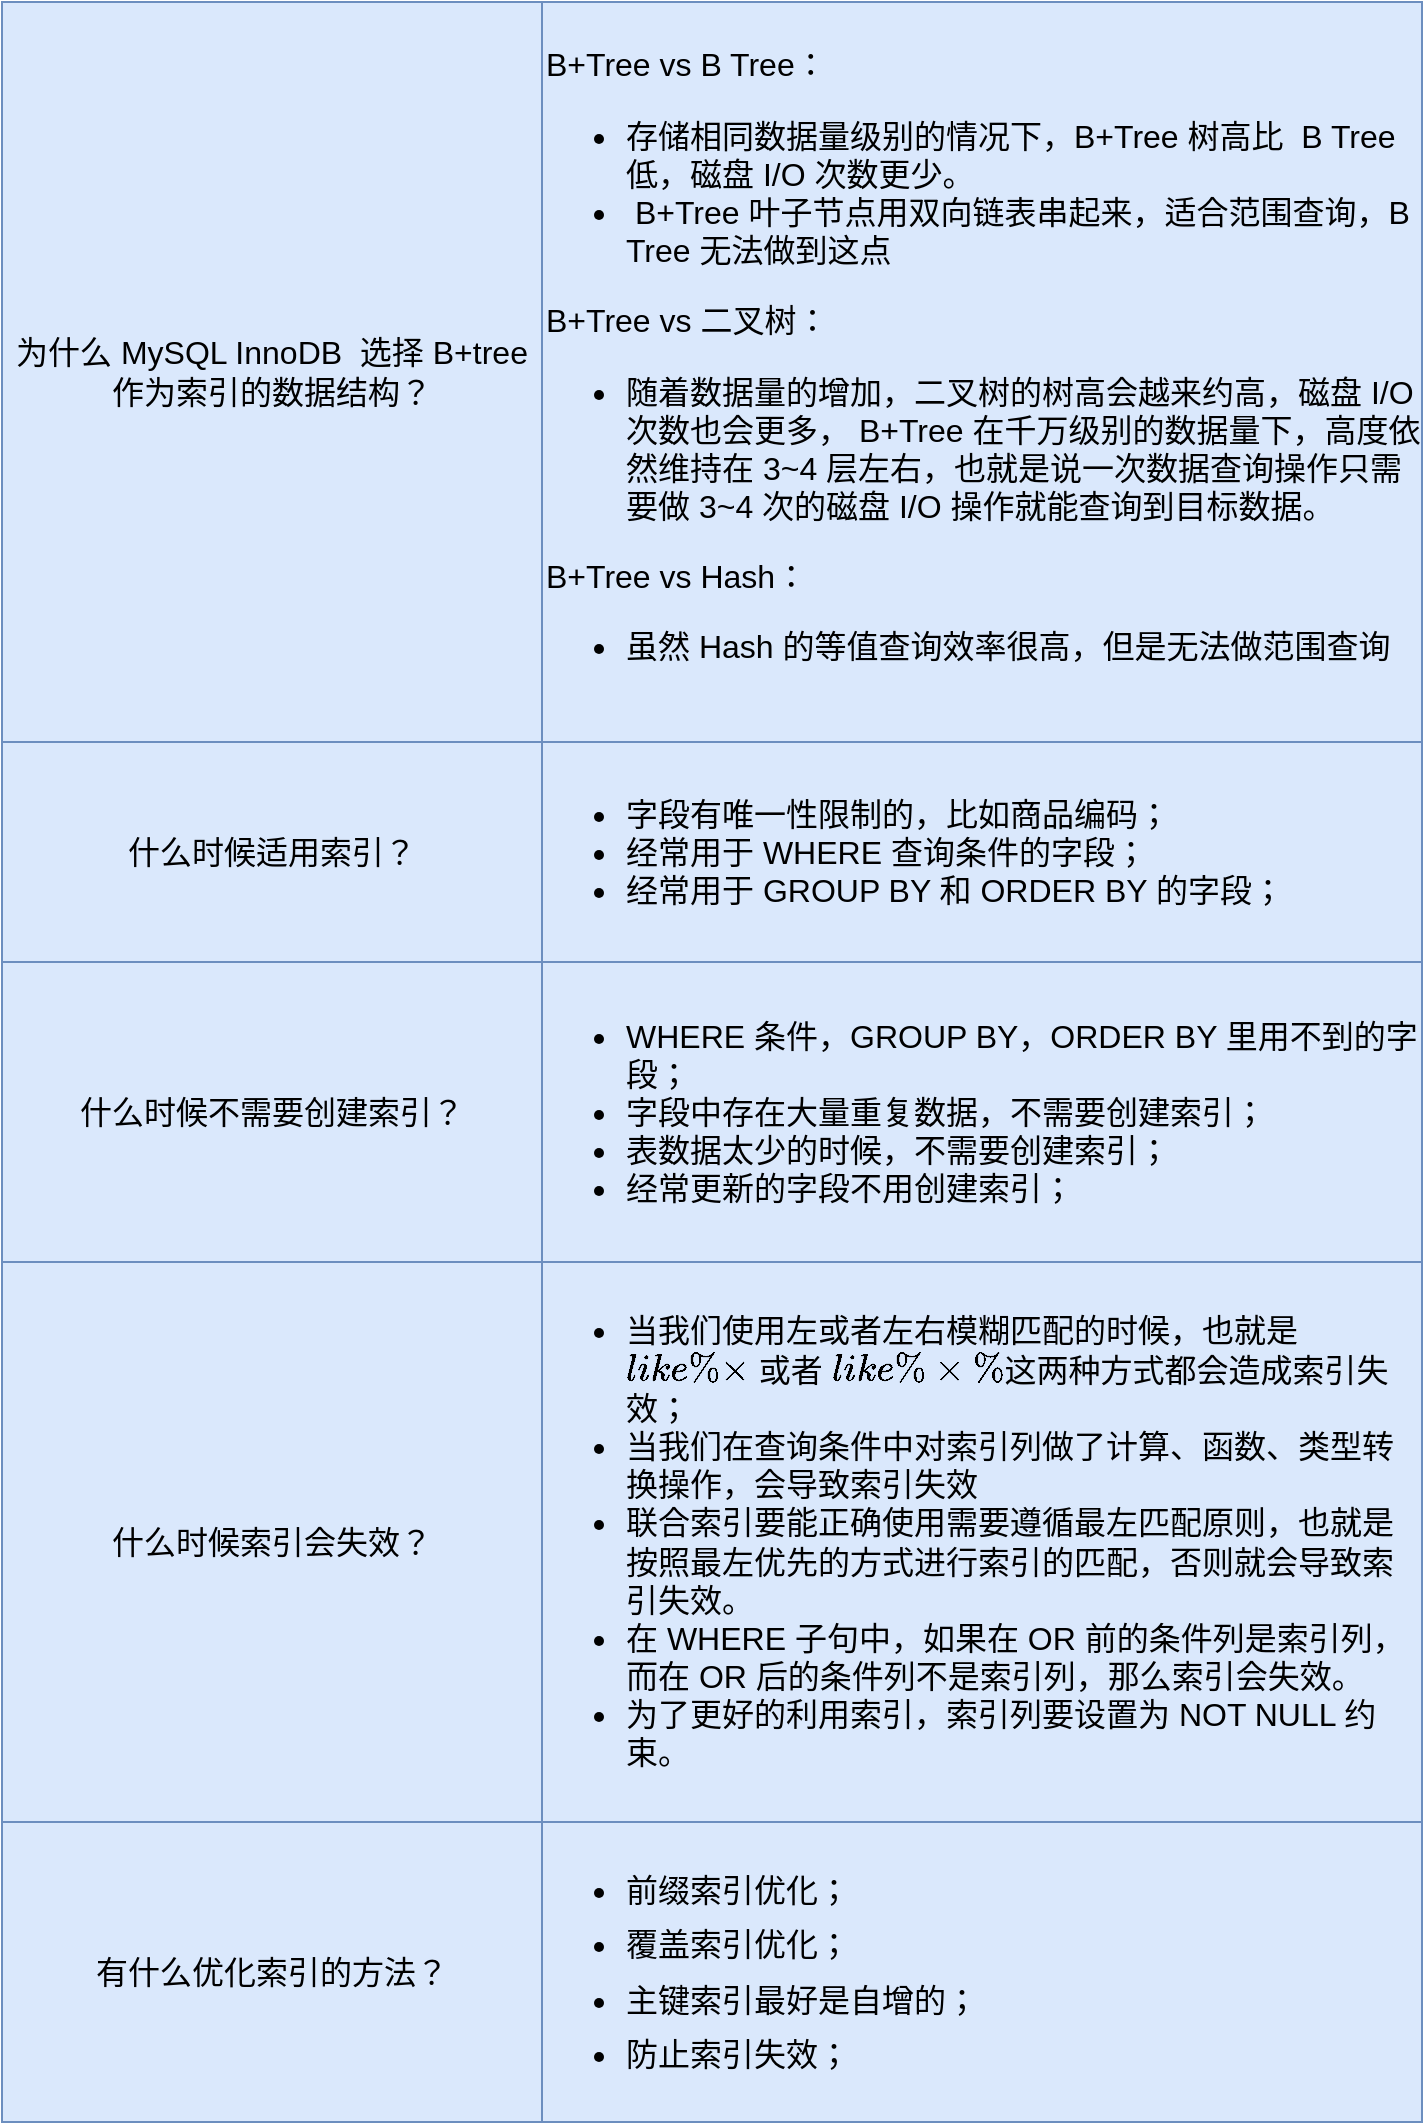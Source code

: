 <mxfile version="18.1.1" type="github">
  <diagram id="ixZHhRBdgr8huFLMsZwX" name="Page-1">
    <mxGraphModel dx="1056" dy="1854" grid="1" gridSize="10" guides="1" tooltips="1" connect="1" arrows="1" fold="1" page="1" pageScale="1" pageWidth="827" pageHeight="1169" math="0" shadow="0">
      <root>
        <mxCell id="0" />
        <mxCell id="1" parent="0" />
        <mxCell id="xrDSkSMQvehZMadIAZ1p-1" value="&lt;div style=&quot;font-size: 16px;&quot;&gt;&lt;ul style=&quot;font-size: 16px;&quot;&gt;&lt;li style=&quot;font-size: 16px;&quot;&gt;字段有唯一性限制的，比如商品编码；&lt;/li&gt;&lt;li style=&quot;font-size: 16px;&quot;&gt;经常用于 WHERE 查询条件的字段；&lt;/li&gt;&lt;li style=&quot;font-size: 16px;&quot;&gt;经常用于 GROUP BY 和 ORDER BY 的字段；&lt;/li&gt;&lt;/ul&gt;&lt;/div&gt;" style="rounded=0;whiteSpace=wrap;html=1;align=left;fontSize=16;fillColor=#dae8fc;strokeColor=#6c8ebf;" vertex="1" parent="1">
          <mxGeometry x="390" y="60" width="440" height="110" as="geometry" />
        </mxCell>
        <mxCell id="xrDSkSMQvehZMadIAZ1p-2" value="什么时候适用索引？" style="rounded=0;whiteSpace=wrap;html=1;fontSize=16;fillColor=#dae8fc;strokeColor=#6c8ebf;" vertex="1" parent="1">
          <mxGeometry x="120" y="60" width="270" height="110" as="geometry" />
        </mxCell>
        <mxCell id="xrDSkSMQvehZMadIAZ1p-3" value="什么时候不需要创建索引？" style="rounded=0;whiteSpace=wrap;html=1;fontSize=16;fillColor=#dae8fc;strokeColor=#6c8ebf;" vertex="1" parent="1">
          <mxGeometry x="120" y="170" width="270" height="150" as="geometry" />
        </mxCell>
        <mxCell id="xrDSkSMQvehZMadIAZ1p-4" value="&lt;div style=&quot;font-size: 16px;&quot;&gt;&lt;ul&gt;&lt;li&gt;WHERE 条件，GROUP BY，ORDER BY 里用不到的字段；&lt;/li&gt;&lt;li&gt;字段中存在大量重复数据，不需要创建索引；&lt;/li&gt;&lt;li&gt;表数据太少的时候，不需要创建索引；&lt;/li&gt;&lt;li&gt;经常更新的字段不用创建索引；&lt;/li&gt;&lt;/ul&gt;&lt;/div&gt;" style="rounded=0;whiteSpace=wrap;html=1;align=left;fontSize=16;fillColor=#dae8fc;strokeColor=#6c8ebf;" vertex="1" parent="1">
          <mxGeometry x="390" y="170" width="440" height="150" as="geometry" />
        </mxCell>
        <mxCell id="xrDSkSMQvehZMadIAZ1p-5" value="什么时候索引会失效？" style="rounded=0;whiteSpace=wrap;html=1;fontSize=16;fillColor=#dae8fc;strokeColor=#6c8ebf;" vertex="1" parent="1">
          <mxGeometry x="120" y="320" width="270" height="280" as="geometry" />
        </mxCell>
        <mxCell id="xrDSkSMQvehZMadIAZ1p-6" value="&lt;div style=&quot;&quot;&gt;&lt;ul style=&quot;&quot;&gt;&lt;li style=&quot;&quot;&gt;&lt;span style=&quot;background-color: initial;&quot;&gt;当我们使用左或者左右模糊匹配的时候，也就是 `like %xx` 或者 `like %xx%`这两种方式都会造成索引失效；&lt;/span&gt;&lt;br&gt;&lt;/li&gt;&lt;li style=&quot;&quot;&gt;当我们在查询条件中对索引列做了计算、函数、类型转换操作，会导致索引失效&lt;/li&gt;&lt;li style=&quot;&quot;&gt;联合索引要能正确使用需要遵循最左匹配原则，也就是按照最左优先的方式进行索引的匹配，否则就会导致索引失效。&lt;/li&gt;&lt;li style=&quot;&quot;&gt;在 WHERE 子句中，如果在 OR 前的条件列是索引列，而在 OR 后的条件列不是索引列，那么索引会失效。&lt;/li&gt;&lt;li style=&quot;&quot;&gt;为了更好的利用索引，索引列要设置为 NOT NULL 约束。&lt;/li&gt;&lt;/ul&gt;&lt;/div&gt;" style="rounded=0;whiteSpace=wrap;html=1;align=left;fontSize=16;fillColor=#dae8fc;strokeColor=#6c8ebf;" vertex="1" parent="1">
          <mxGeometry x="390" y="320" width="440" height="280" as="geometry" />
        </mxCell>
        <mxCell id="xrDSkSMQvehZMadIAZ1p-8" value="有什么优化索引的方法？" style="rounded=0;whiteSpace=wrap;html=1;fontSize=16;fillColor=#dae8fc;strokeColor=#6c8ebf;" vertex="1" parent="1">
          <mxGeometry x="120" y="600" width="270" height="150" as="geometry" />
        </mxCell>
        <mxCell id="xrDSkSMQvehZMadIAZ1p-9" value="&lt;div style=&quot;&quot;&gt;&lt;ul style=&quot;&quot;&gt;&lt;li style=&quot;box-sizing: border-box; margin: 0px; position: relative;&quot; class=&quot;md-list-item md-focus-container&quot;&gt;&lt;p style=&quot;box-sizing: border-box; line-height: inherit; orphans: 4; margin: 0px 0px 0.5rem; overflow-wrap: break-word; position: relative;&quot; class=&quot;md-end-block md-p md-focus&quot;&gt;&lt;span style=&quot;box-sizing: border-box;&quot; class=&quot;md-plain md-expand&quot;&gt;前缀索引优化；&lt;/span&gt;&lt;/p&gt;&lt;/li&gt;&lt;li style=&quot;box-sizing: border-box; margin: 0px; position: relative;&quot; class=&quot;md-list-item&quot;&gt;&lt;p style=&quot;box-sizing: border-box; line-height: inherit; orphans: 4; margin: 0px 0px 0.5rem; overflow-wrap: break-word; position: relative;&quot; class=&quot;md-end-block md-p&quot;&gt;&lt;span style=&quot;box-sizing: border-box;&quot; class=&quot;md-plain&quot;&gt;覆盖索引优化；&lt;/span&gt;&lt;/p&gt;&lt;/li&gt;&lt;li style=&quot;box-sizing: border-box; margin: 0px; position: relative;&quot; class=&quot;md-list-item&quot;&gt;&lt;p style=&quot;box-sizing: border-box; line-height: inherit; orphans: 4; margin: 0px 0px 0.5rem; overflow-wrap: break-word; position: relative;&quot; class=&quot;md-end-block md-p&quot;&gt;&lt;span style=&quot;box-sizing: border-box;&quot; class=&quot;md-plain&quot;&gt;主键索引最好是自增的；&lt;/span&gt;&lt;/p&gt;&lt;/li&gt;&lt;li style=&quot;box-sizing: border-box; margin: 0px; position: relative;&quot; class=&quot;md-list-item md-focus-container&quot;&gt;&lt;p style=&quot;box-sizing: border-box; line-height: inherit; orphans: 4; margin: 0px 0px 0.5rem; overflow-wrap: break-word; position: relative;&quot; class=&quot;md-end-block md-p md-focus&quot;&gt;&lt;span style=&quot;box-sizing: border-box;&quot; class=&quot;md-plain md-expand&quot;&gt;防止索引失效；&lt;/span&gt;&lt;/p&gt;&lt;/li&gt;&lt;/ul&gt;&lt;/div&gt;" style="rounded=0;whiteSpace=wrap;html=1;align=left;fontSize=16;fillColor=#dae8fc;strokeColor=#6c8ebf;" vertex="1" parent="1">
          <mxGeometry x="390" y="600" width="440" height="150" as="geometry" />
        </mxCell>
        <mxCell id="xrDSkSMQvehZMadIAZ1p-10" value="为什么 MySQL InnoDB&amp;nbsp; 选择 B+tree 作为索引的数据结构？" style="rounded=0;whiteSpace=wrap;html=1;fontSize=16;fillColor=#dae8fc;strokeColor=#6c8ebf;" vertex="1" parent="1">
          <mxGeometry x="120" y="-310" width="270" height="370" as="geometry" />
        </mxCell>
        <mxCell id="xrDSkSMQvehZMadIAZ1p-11" value="&lt;div style=&quot;&quot;&gt;&lt;div style=&quot;&quot;&gt;B+Tree vs B Tree：&lt;br&gt;&lt;/div&gt;&lt;div style=&quot;&quot;&gt;&lt;ul&gt;&lt;li&gt;存储相同数据量级别的情况下，B+Tree 树高比&amp;nbsp;&amp;nbsp;B Tree 低，磁盘 I/O 次数更少。&lt;/li&gt;&lt;li&gt;&amp;nbsp;B+Tree 叶子节点用双向链表串起来，适合范围查询，B Tree 无法做到这点&lt;/li&gt;&lt;/ul&gt;&lt;div&gt;B+Tree vs 二叉树：&lt;/div&gt;&lt;div&gt;&lt;ul&gt;&lt;li&gt;随着数据量的增加，二叉树的树高会越来约高，磁盘 I/O 次数也会更多，&amp;nbsp;B+Tree 在千万级别的数据量下，高度依然维持在 3~4 层左右，也就是说一次数据查询操作只需要做 3~4 次的磁盘 I/O 操作就能查询到目标数据。&lt;br&gt;&lt;/li&gt;&lt;/ul&gt;&lt;div&gt;B+Tree vs Hash：&lt;br&gt;&lt;/div&gt;&lt;/div&gt;&lt;div&gt;&lt;ul&gt;&lt;li&gt;虽然 Hash 的等值查询效率很高，但是无法做范围查询&lt;/li&gt;&lt;/ul&gt;&lt;/div&gt;&lt;/div&gt;&lt;/div&gt;" style="rounded=0;whiteSpace=wrap;html=1;align=left;fontSize=16;fillColor=#dae8fc;strokeColor=#6c8ebf;" vertex="1" parent="1">
          <mxGeometry x="390" y="-310" width="440" height="370" as="geometry" />
        </mxCell>
      </root>
    </mxGraphModel>
  </diagram>
</mxfile>
